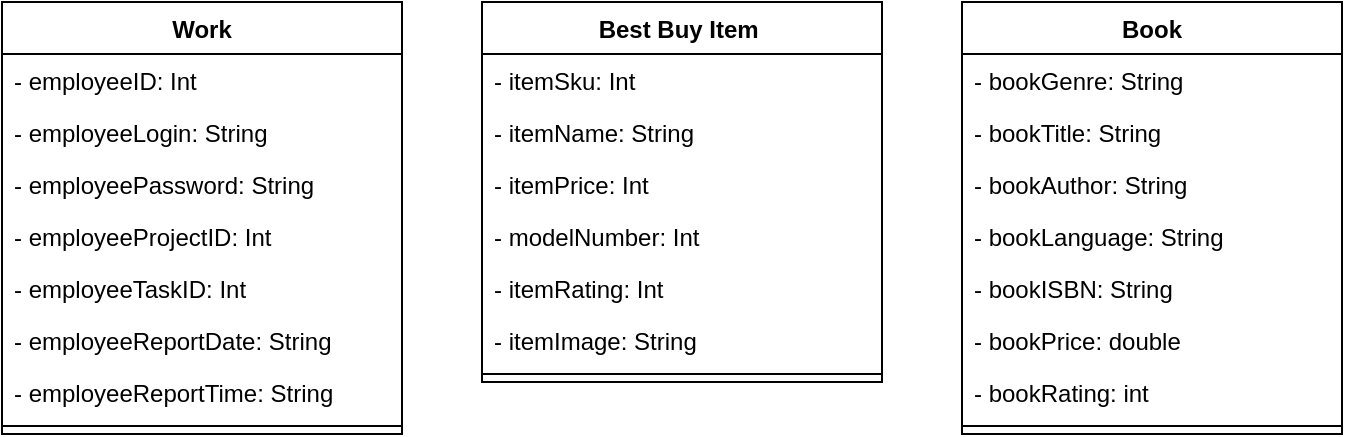 <mxfile version="14.9.6" type="device"><diagram id="-7-00vblBJg0kmwGXrTQ" name="Page-1"><mxGraphModel dx="1026" dy="594" grid="1" gridSize="10" guides="1" tooltips="1" connect="1" arrows="1" fold="1" page="1" pageScale="1" pageWidth="850" pageHeight="1100" math="0" shadow="0"><root><mxCell id="0"/><mxCell id="1" parent="0"/><mxCell id="uMd8XOmIwzaV6StJYgf0-1" value="Work" style="swimlane;fontStyle=1;align=center;verticalAlign=top;childLayout=stackLayout;horizontal=1;startSize=26;horizontalStack=0;resizeParent=1;resizeParentMax=0;resizeLast=0;collapsible=1;marginBottom=0;resizeHeight=1;resizeWidth=1;" vertex="1" parent="1"><mxGeometry x="40" y="40" width="200" height="216" as="geometry"/></mxCell><mxCell id="uMd8XOmIwzaV6StJYgf0-2" value="- employeeID: Int" style="text;strokeColor=none;fillColor=none;align=left;verticalAlign=top;spacingLeft=4;spacingRight=4;overflow=hidden;rotatable=0;points=[[0,0.5],[1,0.5]];portConstraint=eastwest;" vertex="1" parent="uMd8XOmIwzaV6StJYgf0-1"><mxGeometry y="26" width="200" height="26" as="geometry"/></mxCell><mxCell id="uMd8XOmIwzaV6StJYgf0-5" value="- employeeLogin: String&#10;" style="text;strokeColor=none;fillColor=none;align=left;verticalAlign=top;spacingLeft=4;spacingRight=4;overflow=hidden;rotatable=0;points=[[0,0.5],[1,0.5]];portConstraint=eastwest;" vertex="1" parent="uMd8XOmIwzaV6StJYgf0-1"><mxGeometry y="52" width="200" height="26" as="geometry"/></mxCell><mxCell id="uMd8XOmIwzaV6StJYgf0-9" value="- employeePassword: String" style="text;strokeColor=none;fillColor=none;align=left;verticalAlign=top;spacingLeft=4;spacingRight=4;overflow=hidden;rotatable=0;points=[[0,0.5],[1,0.5]];portConstraint=eastwest;" vertex="1" parent="uMd8XOmIwzaV6StJYgf0-1"><mxGeometry y="78" width="200" height="26" as="geometry"/></mxCell><mxCell id="uMd8XOmIwzaV6StJYgf0-10" value="- employeeProjectID: Int" style="text;strokeColor=none;fillColor=none;align=left;verticalAlign=top;spacingLeft=4;spacingRight=4;overflow=hidden;rotatable=0;points=[[0,0.5],[1,0.5]];portConstraint=eastwest;" vertex="1" parent="uMd8XOmIwzaV6StJYgf0-1"><mxGeometry y="104" width="200" height="26" as="geometry"/></mxCell><mxCell id="uMd8XOmIwzaV6StJYgf0-11" value="- employeeTaskID: Int" style="text;strokeColor=none;fillColor=none;align=left;verticalAlign=top;spacingLeft=4;spacingRight=4;overflow=hidden;rotatable=0;points=[[0,0.5],[1,0.5]];portConstraint=eastwest;" vertex="1" parent="uMd8XOmIwzaV6StJYgf0-1"><mxGeometry y="130" width="200" height="26" as="geometry"/></mxCell><mxCell id="uMd8XOmIwzaV6StJYgf0-12" value="- employeeReportDate: String" style="text;strokeColor=none;fillColor=none;align=left;verticalAlign=top;spacingLeft=4;spacingRight=4;overflow=hidden;rotatable=0;points=[[0,0.5],[1,0.5]];portConstraint=eastwest;" vertex="1" parent="uMd8XOmIwzaV6StJYgf0-1"><mxGeometry y="156" width="200" height="26" as="geometry"/></mxCell><mxCell id="223qWLGcJuYNV_Yur3Sh-21" value="- employeeReportTime: String&#10;" style="text;strokeColor=none;fillColor=none;align=left;verticalAlign=top;spacingLeft=4;spacingRight=4;overflow=hidden;rotatable=0;points=[[0,0.5],[1,0.5]];portConstraint=eastwest;" parent="uMd8XOmIwzaV6StJYgf0-1" vertex="1"><mxGeometry y="182" width="200" height="26" as="geometry"/></mxCell><mxCell id="uMd8XOmIwzaV6StJYgf0-3" value="" style="line;strokeWidth=1;fillColor=none;align=left;verticalAlign=middle;spacingTop=-1;spacingLeft=3;spacingRight=3;rotatable=0;labelPosition=right;points=[];portConstraint=eastwest;" vertex="1" parent="uMd8XOmIwzaV6StJYgf0-1"><mxGeometry y="208" width="200" height="8" as="geometry"/></mxCell><mxCell id="uMd8XOmIwzaV6StJYgf0-14" value="Best Buy Item " style="swimlane;fontStyle=1;align=center;verticalAlign=top;childLayout=stackLayout;horizontal=1;startSize=26;horizontalStack=0;resizeParent=1;resizeParentMax=0;resizeLast=0;collapsible=1;marginBottom=0;" vertex="1" parent="1"><mxGeometry x="280" y="40" width="200" height="190" as="geometry"/></mxCell><mxCell id="uMd8XOmIwzaV6StJYgf0-15" value="- itemSku: Int" style="text;strokeColor=none;fillColor=none;align=left;verticalAlign=top;spacingLeft=4;spacingRight=4;overflow=hidden;rotatable=0;points=[[0,0.5],[1,0.5]];portConstraint=eastwest;" vertex="1" parent="uMd8XOmIwzaV6StJYgf0-14"><mxGeometry y="26" width="200" height="26" as="geometry"/></mxCell><mxCell id="uMd8XOmIwzaV6StJYgf0-16" value="- itemName: String" style="text;strokeColor=none;fillColor=none;align=left;verticalAlign=top;spacingLeft=4;spacingRight=4;overflow=hidden;rotatable=0;points=[[0,0.5],[1,0.5]];portConstraint=eastwest;" vertex="1" parent="uMd8XOmIwzaV6StJYgf0-14"><mxGeometry y="52" width="200" height="26" as="geometry"/></mxCell><mxCell id="uMd8XOmIwzaV6StJYgf0-17" value="- itemPrice: Int" style="text;strokeColor=none;fillColor=none;align=left;verticalAlign=top;spacingLeft=4;spacingRight=4;overflow=hidden;rotatable=0;points=[[0,0.5],[1,0.5]];portConstraint=eastwest;" vertex="1" parent="uMd8XOmIwzaV6StJYgf0-14"><mxGeometry y="78" width="200" height="26" as="geometry"/></mxCell><mxCell id="uMd8XOmIwzaV6StJYgf0-18" value="- modelNumber: Int" style="text;strokeColor=none;fillColor=none;align=left;verticalAlign=top;spacingLeft=4;spacingRight=4;overflow=hidden;rotatable=0;points=[[0,0.5],[1,0.5]];portConstraint=eastwest;" vertex="1" parent="uMd8XOmIwzaV6StJYgf0-14"><mxGeometry y="104" width="200" height="26" as="geometry"/></mxCell><mxCell id="uMd8XOmIwzaV6StJYgf0-19" value="- itemRating: Int" style="text;strokeColor=none;fillColor=none;align=left;verticalAlign=top;spacingLeft=4;spacingRight=4;overflow=hidden;rotatable=0;points=[[0,0.5],[1,0.5]];portConstraint=eastwest;" vertex="1" parent="uMd8XOmIwzaV6StJYgf0-14"><mxGeometry y="130" width="200" height="26" as="geometry"/></mxCell><mxCell id="uMd8XOmIwzaV6StJYgf0-20" value="- itemImage: String" style="text;strokeColor=none;fillColor=none;align=left;verticalAlign=top;spacingLeft=4;spacingRight=4;overflow=hidden;rotatable=0;points=[[0,0.5],[1,0.5]];portConstraint=eastwest;" vertex="1" parent="uMd8XOmIwzaV6StJYgf0-14"><mxGeometry y="156" width="200" height="26" as="geometry"/></mxCell><mxCell id="uMd8XOmIwzaV6StJYgf0-21" value="" style="line;strokeWidth=1;fillColor=none;align=left;verticalAlign=middle;spacingTop=-1;spacingLeft=3;spacingRight=3;rotatable=0;labelPosition=right;points=[];portConstraint=eastwest;" vertex="1" parent="uMd8XOmIwzaV6StJYgf0-14"><mxGeometry y="182" width="200" height="8" as="geometry"/></mxCell><mxCell id="uMd8XOmIwzaV6StJYgf0-22" value="Book" style="swimlane;fontStyle=1;align=center;verticalAlign=top;childLayout=stackLayout;horizontal=1;startSize=26;horizontalStack=0;resizeParent=1;resizeParentMax=0;resizeLast=0;collapsible=1;marginBottom=0;" vertex="1" parent="1"><mxGeometry x="520" y="40" width="190" height="216" as="geometry"/></mxCell><mxCell id="uMd8XOmIwzaV6StJYgf0-23" value="- bookGenre: String" style="text;strokeColor=none;fillColor=none;align=left;verticalAlign=top;spacingLeft=4;spacingRight=4;overflow=hidden;rotatable=0;points=[[0,0.5],[1,0.5]];portConstraint=eastwest;" vertex="1" parent="uMd8XOmIwzaV6StJYgf0-22"><mxGeometry y="26" width="190" height="26" as="geometry"/></mxCell><mxCell id="uMd8XOmIwzaV6StJYgf0-27" value="- bookTitle: String" style="text;strokeColor=none;fillColor=none;align=left;verticalAlign=top;spacingLeft=4;spacingRight=4;overflow=hidden;rotatable=0;points=[[0,0.5],[1,0.5]];portConstraint=eastwest;" vertex="1" parent="uMd8XOmIwzaV6StJYgf0-22"><mxGeometry y="52" width="190" height="26" as="geometry"/></mxCell><mxCell id="uMd8XOmIwzaV6StJYgf0-28" value="- bookAuthor: String" style="text;strokeColor=none;fillColor=none;align=left;verticalAlign=top;spacingLeft=4;spacingRight=4;overflow=hidden;rotatable=0;points=[[0,0.5],[1,0.5]];portConstraint=eastwest;" vertex="1" parent="uMd8XOmIwzaV6StJYgf0-22"><mxGeometry y="78" width="190" height="26" as="geometry"/></mxCell><mxCell id="uMd8XOmIwzaV6StJYgf0-31" value="- bookLanguage: String" style="text;strokeColor=none;fillColor=none;align=left;verticalAlign=top;spacingLeft=4;spacingRight=4;overflow=hidden;rotatable=0;points=[[0,0.5],[1,0.5]];portConstraint=eastwest;" vertex="1" parent="uMd8XOmIwzaV6StJYgf0-22"><mxGeometry y="104" width="190" height="26" as="geometry"/></mxCell><mxCell id="uMd8XOmIwzaV6StJYgf0-29" value="- bookISBN: String" style="text;strokeColor=none;fillColor=none;align=left;verticalAlign=top;spacingLeft=4;spacingRight=4;overflow=hidden;rotatable=0;points=[[0,0.5],[1,0.5]];portConstraint=eastwest;" vertex="1" parent="uMd8XOmIwzaV6StJYgf0-22"><mxGeometry y="130" width="190" height="26" as="geometry"/></mxCell><mxCell id="uMd8XOmIwzaV6StJYgf0-26" value="- bookPrice: double" style="text;strokeColor=none;fillColor=none;align=left;verticalAlign=top;spacingLeft=4;spacingRight=4;overflow=hidden;rotatable=0;points=[[0,0.5],[1,0.5]];portConstraint=eastwest;" vertex="1" parent="uMd8XOmIwzaV6StJYgf0-22"><mxGeometry y="156" width="190" height="26" as="geometry"/></mxCell><mxCell id="uMd8XOmIwzaV6StJYgf0-30" value="- bookRating: int" style="text;strokeColor=none;fillColor=none;align=left;verticalAlign=top;spacingLeft=4;spacingRight=4;overflow=hidden;rotatable=0;points=[[0,0.5],[1,0.5]];portConstraint=eastwest;" vertex="1" parent="uMd8XOmIwzaV6StJYgf0-22"><mxGeometry y="182" width="190" height="26" as="geometry"/></mxCell><mxCell id="uMd8XOmIwzaV6StJYgf0-24" value="" style="line;strokeWidth=1;fillColor=none;align=left;verticalAlign=middle;spacingTop=-1;spacingLeft=3;spacingRight=3;rotatable=0;labelPosition=right;points=[];portConstraint=eastwest;" vertex="1" parent="uMd8XOmIwzaV6StJYgf0-22"><mxGeometry y="208" width="190" height="8" as="geometry"/></mxCell></root></mxGraphModel></diagram></mxfile>